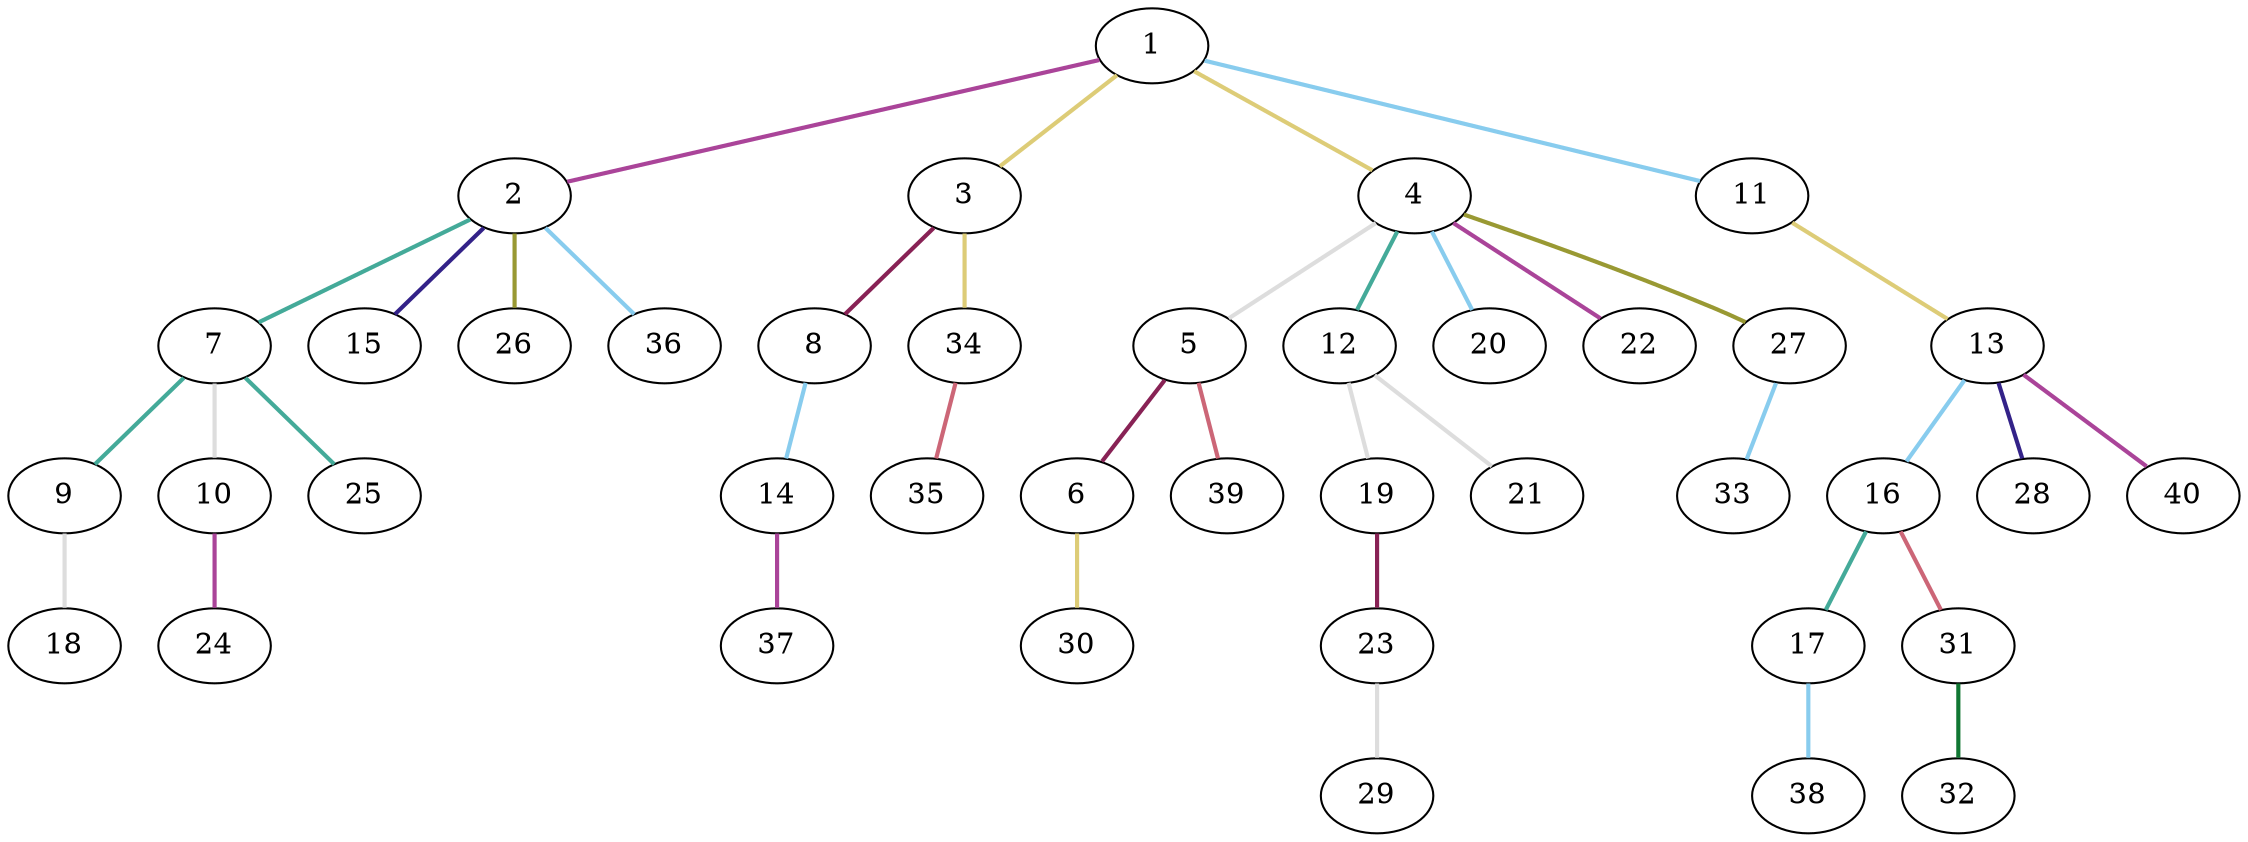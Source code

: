 graph {
	graph [rankdir=BT]
	1
	2
	2 -- 1 [color="#AA4499" style=bold]
	3
	3 -- 1 [color="#DDCC77" style=bold]
	4
	4 -- 1 [color="#DDCC77" style=bold]
	5
	5 -- 4 [color="#DDDDDD" style=bold]
	6
	6 -- 5 [color="#882255" style=bold]
	7
	7 -- 2 [color="#44AA99" style=bold]
	8
	8 -- 3 [color="#882255" style=bold]
	9
	9 -- 7 [color="#44AA99" style=bold]
	10
	10 -- 7 [color="#DDDDDD" style=bold]
	11
	11 -- 1 [color="#88CCEE" style=bold]
	12
	12 -- 4 [color="#44AA99" style=bold]
	13
	13 -- 11 [color="#DDCC77" style=bold]
	14
	14 -- 8 [color="#88CCEE" style=bold]
	15
	15 -- 2 [color="#332288" style=bold]
	16
	16 -- 13 [color="#88CCEE" style=bold]
	17
	17 -- 16 [color="#44AA99" style=bold]
	18
	18 -- 9 [color="#DDDDDD" style=bold]
	19
	19 -- 12 [color="#DDDDDD" style=bold]
	20
	20 -- 4 [color="#88CCEE" style=bold]
	21
	21 -- 12 [color="#DDDDDD" style=bold]
	22
	22 -- 4 [color="#AA4499" style=bold]
	23
	23 -- 19 [color="#882255" style=bold]
	24
	24 -- 10 [color="#AA4499" style=bold]
	25
	25 -- 7 [color="#44AA99" style=bold]
	26
	26 -- 2 [color="#999933" style=bold]
	27
	27 -- 4 [color="#999933" style=bold]
	28
	28 -- 13 [color="#332288" style=bold]
	29
	29 -- 23 [color="#DDDDDD" style=bold]
	30
	30 -- 6 [color="#DDCC77" style=bold]
	31
	31 -- 16 [color="#CC6677" style=bold]
	32
	32 -- 31 [color="#117733" style=bold]
	33
	33 -- 27 [color="#88CCEE" style=bold]
	34
	34 -- 3 [color="#DDCC77" style=bold]
	35
	35 -- 34 [color="#CC6677" style=bold]
	36
	36 -- 2 [color="#88CCEE" style=bold]
	37
	37 -- 14 [color="#AA4499" style=bold]
	38
	38 -- 17 [color="#88CCEE" style=bold]
	39
	39 -- 5 [color="#CC6677" style=bold]
	40
	40 -- 13 [color="#AA4499" style=bold]
}

